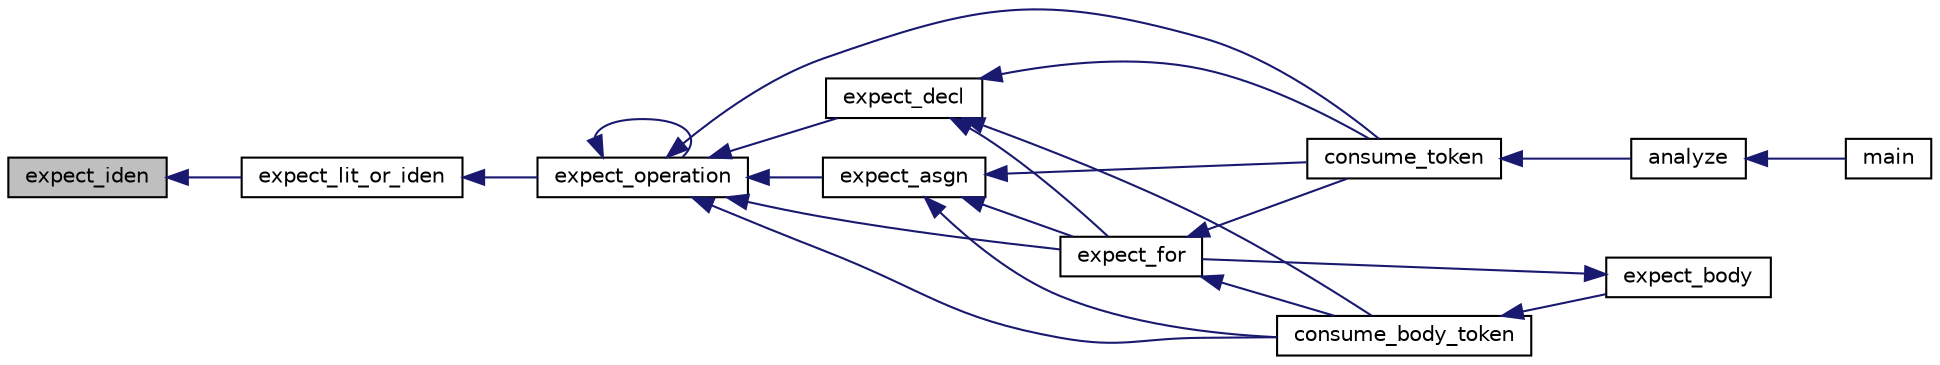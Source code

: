 digraph "expect_iden"
{
  edge [fontname="Helvetica",fontsize="10",labelfontname="Helvetica",labelfontsize="10"];
  node [fontname="Helvetica",fontsize="10",shape=record];
  rankdir="LR";
  Node270 [label="expect_iden",height=0.2,width=0.4,color="black", fillcolor="grey75", style="filled", fontcolor="black"];
  Node270 -> Node271 [dir="back",color="midnightblue",fontsize="10",style="solid"];
  Node271 [label="expect_lit_or_iden",height=0.2,width=0.4,color="black", fillcolor="white", style="filled",URL="$parser_8h.html#a9f0e4ae8bffd096605ec27a3c90ec51e"];
  Node271 -> Node272 [dir="back",color="midnightblue",fontsize="10",style="solid"];
  Node272 [label="expect_operation",height=0.2,width=0.4,color="black", fillcolor="white", style="filled",URL="$parser_8h.html#a12397dfec2ce19c111a7ca9e36fb1cab"];
  Node272 -> Node273 [dir="back",color="midnightblue",fontsize="10",style="solid"];
  Node273 [label="consume_token",height=0.2,width=0.4,color="black", fillcolor="white", style="filled",URL="$parser_8h.html#aef9ddda616297a42c549608a2182293a"];
  Node273 -> Node274 [dir="back",color="midnightblue",fontsize="10",style="solid"];
  Node274 [label="analyze",height=0.2,width=0.4,color="black", fillcolor="white", style="filled",URL="$parser_8h.html#ab8e262381abb5c1e8f9f60852381b46b"];
  Node274 -> Node275 [dir="back",color="midnightblue",fontsize="10",style="solid"];
  Node275 [label="main",height=0.2,width=0.4,color="black", fillcolor="white", style="filled",URL="$ramiel_8c.html#a700a0caa5b70a06d1064e576f9f3cf65"];
  Node272 -> Node272 [dir="back",color="midnightblue",fontsize="10",style="solid"];
  Node272 -> Node276 [dir="back",color="midnightblue",fontsize="10",style="solid"];
  Node276 [label="expect_decl",height=0.2,width=0.4,color="black", fillcolor="white", style="filled",URL="$parser_8h.html#a514a249759646ae7388684e263c20637"];
  Node276 -> Node273 [dir="back",color="midnightblue",fontsize="10",style="solid"];
  Node276 -> Node277 [dir="back",color="midnightblue",fontsize="10",style="solid"];
  Node277 [label="expect_for",height=0.2,width=0.4,color="black", fillcolor="white", style="filled",URL="$parser_8h.html#a6c4dec3baf883dba3df49cfdc685039d"];
  Node277 -> Node273 [dir="back",color="midnightblue",fontsize="10",style="solid"];
  Node277 -> Node278 [dir="back",color="midnightblue",fontsize="10",style="solid"];
  Node278 [label="consume_body_token",height=0.2,width=0.4,color="black", fillcolor="white", style="filled",URL="$parser_8h.html#ada95a16260d002cabfceed8c7956f3ff"];
  Node278 -> Node279 [dir="back",color="midnightblue",fontsize="10",style="solid"];
  Node279 [label="expect_body",height=0.2,width=0.4,color="black", fillcolor="white", style="filled",URL="$parser_8h.html#a20449c77ec9d4c4255017273d52c688b"];
  Node279 -> Node277 [dir="back",color="midnightblue",fontsize="10",style="solid"];
  Node276 -> Node278 [dir="back",color="midnightblue",fontsize="10",style="solid"];
  Node272 -> Node280 [dir="back",color="midnightblue",fontsize="10",style="solid"];
  Node280 [label="expect_asgn",height=0.2,width=0.4,color="black", fillcolor="white", style="filled",URL="$parser_8h.html#a877c74213c9cea303f42ec5528bb724e"];
  Node280 -> Node273 [dir="back",color="midnightblue",fontsize="10",style="solid"];
  Node280 -> Node277 [dir="back",color="midnightblue",fontsize="10",style="solid"];
  Node280 -> Node278 [dir="back",color="midnightblue",fontsize="10",style="solid"];
  Node272 -> Node277 [dir="back",color="midnightblue",fontsize="10",style="solid"];
  Node272 -> Node278 [dir="back",color="midnightblue",fontsize="10",style="solid"];
}
